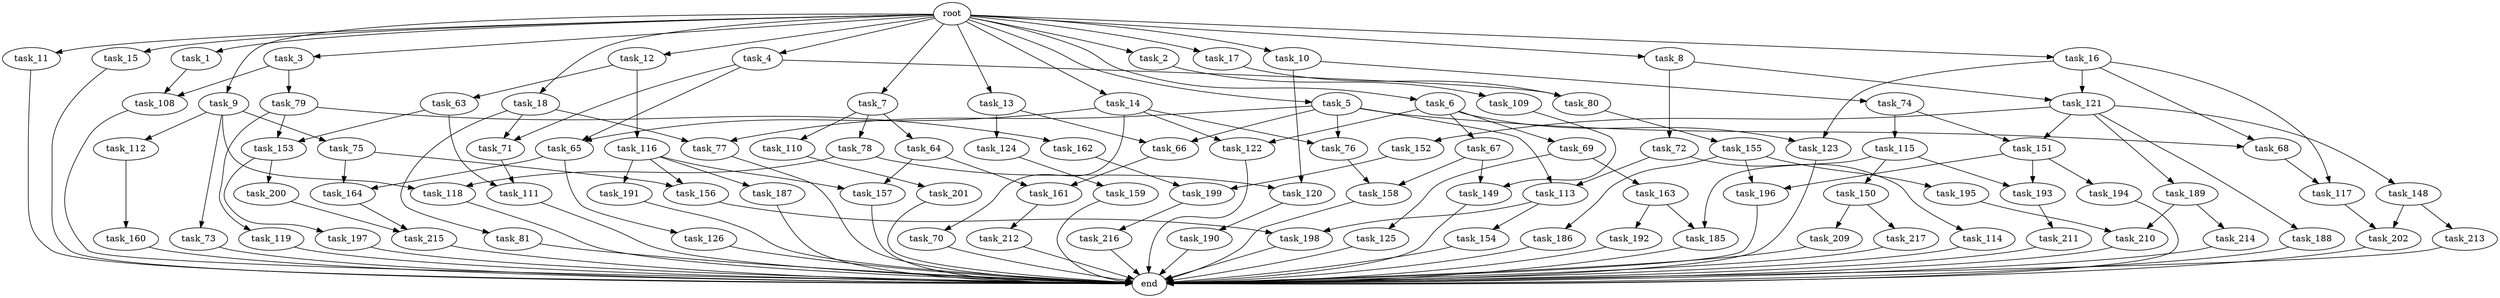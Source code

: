 digraph G {
  root [size="0.000000"];
  task_1 [size="1024.000000"];
  task_2 [size="1024.000000"];
  task_3 [size="1024.000000"];
  task_4 [size="1024.000000"];
  task_5 [size="1024.000000"];
  task_6 [size="1024.000000"];
  task_7 [size="1024.000000"];
  task_8 [size="1024.000000"];
  task_9 [size="1024.000000"];
  task_10 [size="1024.000000"];
  task_11 [size="1024.000000"];
  task_12 [size="1024.000000"];
  task_13 [size="1024.000000"];
  task_14 [size="1024.000000"];
  task_15 [size="1024.000000"];
  task_16 [size="1024.000000"];
  task_17 [size="1024.000000"];
  task_18 [size="1024.000000"];
  task_63 [size="695784701952.000000"];
  task_64 [size="695784701952.000000"];
  task_65 [size="1279900254208.000000"];
  task_66 [size="498216206336.000000"];
  task_67 [size="137438953472.000000"];
  task_68 [size="970662608896.000000"];
  task_69 [size="137438953472.000000"];
  task_70 [size="420906795008.000000"];
  task_71 [size="1073741824000.000000"];
  task_72 [size="77309411328.000000"];
  task_73 [size="549755813888.000000"];
  task_74 [size="858993459200.000000"];
  task_75 [size="549755813888.000000"];
  task_76 [size="841813590016.000000"];
  task_77 [size="635655159808.000000"];
  task_78 [size="695784701952.000000"];
  task_79 [size="420906795008.000000"];
  task_80 [size="893353197568.000000"];
  task_81 [size="214748364800.000000"];
  task_108 [size="558345748480.000000"];
  task_109 [size="858993459200.000000"];
  task_110 [size="695784701952.000000"];
  task_111 [size="446676598784.000000"];
  task_112 [size="549755813888.000000"];
  task_113 [size="970662608896.000000"];
  task_114 [size="549755813888.000000"];
  task_115 [size="695784701952.000000"];
  task_116 [size="695784701952.000000"];
  task_117 [size="584115552256.000000"];
  task_118 [size="764504178688.000000"];
  task_119 [size="137438953472.000000"];
  task_120 [size="1073741824000.000000"];
  task_121 [size="627065225216.000000"];
  task_122 [size="558345748480.000000"];
  task_123 [size="687194767360.000000"];
  task_124 [size="77309411328.000000"];
  task_125 [size="420906795008.000000"];
  task_126 [size="420906795008.000000"];
  task_148 [size="858993459200.000000"];
  task_149 [size="893353197568.000000"];
  task_150 [size="137438953472.000000"];
  task_151 [size="1554778161152.000000"];
  task_152 [size="858993459200.000000"];
  task_153 [size="446676598784.000000"];
  task_154 [size="77309411328.000000"];
  task_155 [size="77309411328.000000"];
  task_156 [size="154618822656.000000"];
  task_157 [size="154618822656.000000"];
  task_158 [size="730144440320.000000"];
  task_159 [size="695784701952.000000"];
  task_160 [size="77309411328.000000"];
  task_161 [size="154618822656.000000"];
  task_162 [size="137438953472.000000"];
  task_163 [size="420906795008.000000"];
  task_164 [size="498216206336.000000"];
  task_185 [size="687194767360.000000"];
  task_186 [size="137438953472.000000"];
  task_187 [size="77309411328.000000"];
  task_188 [size="858993459200.000000"];
  task_189 [size="858993459200.000000"];
  task_190 [size="858993459200.000000"];
  task_191 [size="77309411328.000000"];
  task_192 [size="549755813888.000000"];
  task_193 [size="687194767360.000000"];
  task_194 [size="549755813888.000000"];
  task_195 [size="137438953472.000000"];
  task_196 [size="687194767360.000000"];
  task_197 [size="695784701952.000000"];
  task_198 [size="936302870528.000000"];
  task_199 [size="773094113280.000000"];
  task_200 [size="695784701952.000000"];
  task_201 [size="420906795008.000000"];
  task_202 [size="214748364800.000000"];
  task_209 [size="214748364800.000000"];
  task_210 [size="764504178688.000000"];
  task_211 [size="137438953472.000000"];
  task_212 [size="77309411328.000000"];
  task_213 [size="137438953472.000000"];
  task_214 [size="214748364800.000000"];
  task_215 [size="498216206336.000000"];
  task_216 [size="420906795008.000000"];
  task_217 [size="214748364800.000000"];
  end [size="0.000000"];

  root -> task_1 [size="1.000000"];
  root -> task_2 [size="1.000000"];
  root -> task_3 [size="1.000000"];
  root -> task_4 [size="1.000000"];
  root -> task_5 [size="1.000000"];
  root -> task_6 [size="1.000000"];
  root -> task_7 [size="1.000000"];
  root -> task_8 [size="1.000000"];
  root -> task_9 [size="1.000000"];
  root -> task_10 [size="1.000000"];
  root -> task_11 [size="1.000000"];
  root -> task_12 [size="1.000000"];
  root -> task_13 [size="1.000000"];
  root -> task_14 [size="1.000000"];
  root -> task_15 [size="1.000000"];
  root -> task_16 [size="1.000000"];
  root -> task_17 [size="1.000000"];
  root -> task_18 [size="1.000000"];
  task_1 -> task_108 [size="134217728.000000"];
  task_2 -> task_109 [size="838860800.000000"];
  task_3 -> task_79 [size="411041792.000000"];
  task_3 -> task_108 [size="411041792.000000"];
  task_4 -> task_65 [size="838860800.000000"];
  task_4 -> task_71 [size="838860800.000000"];
  task_4 -> task_80 [size="838860800.000000"];
  task_5 -> task_66 [size="411041792.000000"];
  task_5 -> task_68 [size="411041792.000000"];
  task_5 -> task_76 [size="411041792.000000"];
  task_5 -> task_77 [size="411041792.000000"];
  task_5 -> task_113 [size="411041792.000000"];
  task_6 -> task_67 [size="134217728.000000"];
  task_6 -> task_69 [size="134217728.000000"];
  task_6 -> task_122 [size="134217728.000000"];
  task_6 -> task_123 [size="134217728.000000"];
  task_7 -> task_64 [size="679477248.000000"];
  task_7 -> task_78 [size="679477248.000000"];
  task_7 -> task_110 [size="679477248.000000"];
  task_8 -> task_72 [size="75497472.000000"];
  task_8 -> task_121 [size="75497472.000000"];
  task_9 -> task_73 [size="536870912.000000"];
  task_9 -> task_75 [size="536870912.000000"];
  task_9 -> task_112 [size="536870912.000000"];
  task_9 -> task_118 [size="536870912.000000"];
  task_10 -> task_74 [size="838860800.000000"];
  task_10 -> task_120 [size="838860800.000000"];
  task_11 -> end [size="1.000000"];
  task_12 -> task_63 [size="679477248.000000"];
  task_12 -> task_116 [size="679477248.000000"];
  task_13 -> task_66 [size="75497472.000000"];
  task_13 -> task_124 [size="75497472.000000"];
  task_14 -> task_65 [size="411041792.000000"];
  task_14 -> task_70 [size="411041792.000000"];
  task_14 -> task_76 [size="411041792.000000"];
  task_14 -> task_122 [size="411041792.000000"];
  task_15 -> end [size="1.000000"];
  task_16 -> task_68 [size="536870912.000000"];
  task_16 -> task_117 [size="536870912.000000"];
  task_16 -> task_121 [size="536870912.000000"];
  task_16 -> task_123 [size="536870912.000000"];
  task_17 -> task_80 [size="33554432.000000"];
  task_18 -> task_71 [size="209715200.000000"];
  task_18 -> task_77 [size="209715200.000000"];
  task_18 -> task_81 [size="209715200.000000"];
  task_63 -> task_111 [size="301989888.000000"];
  task_63 -> task_153 [size="301989888.000000"];
  task_64 -> task_157 [size="75497472.000000"];
  task_64 -> task_161 [size="75497472.000000"];
  task_65 -> task_126 [size="411041792.000000"];
  task_65 -> task_164 [size="411041792.000000"];
  task_66 -> task_161 [size="75497472.000000"];
  task_67 -> task_149 [size="33554432.000000"];
  task_67 -> task_158 [size="33554432.000000"];
  task_68 -> task_117 [size="33554432.000000"];
  task_69 -> task_125 [size="411041792.000000"];
  task_69 -> task_163 [size="411041792.000000"];
  task_70 -> end [size="1.000000"];
  task_71 -> task_111 [size="134217728.000000"];
  task_72 -> task_113 [size="536870912.000000"];
  task_72 -> task_114 [size="536870912.000000"];
  task_73 -> end [size="1.000000"];
  task_74 -> task_115 [size="679477248.000000"];
  task_74 -> task_151 [size="679477248.000000"];
  task_75 -> task_156 [size="75497472.000000"];
  task_75 -> task_164 [size="75497472.000000"];
  task_76 -> task_158 [size="679477248.000000"];
  task_77 -> end [size="1.000000"];
  task_78 -> task_118 [size="209715200.000000"];
  task_78 -> task_120 [size="209715200.000000"];
  task_79 -> task_119 [size="134217728.000000"];
  task_79 -> task_153 [size="134217728.000000"];
  task_79 -> task_162 [size="134217728.000000"];
  task_80 -> task_155 [size="75497472.000000"];
  task_81 -> end [size="1.000000"];
  task_108 -> end [size="1.000000"];
  task_109 -> task_149 [size="838860800.000000"];
  task_110 -> task_201 [size="411041792.000000"];
  task_111 -> end [size="1.000000"];
  task_112 -> task_160 [size="75497472.000000"];
  task_113 -> task_154 [size="75497472.000000"];
  task_113 -> task_198 [size="75497472.000000"];
  task_114 -> end [size="1.000000"];
  task_115 -> task_150 [size="134217728.000000"];
  task_115 -> task_185 [size="134217728.000000"];
  task_115 -> task_193 [size="134217728.000000"];
  task_116 -> task_156 [size="75497472.000000"];
  task_116 -> task_157 [size="75497472.000000"];
  task_116 -> task_187 [size="75497472.000000"];
  task_116 -> task_191 [size="75497472.000000"];
  task_117 -> task_202 [size="75497472.000000"];
  task_118 -> end [size="1.000000"];
  task_119 -> end [size="1.000000"];
  task_120 -> task_190 [size="838860800.000000"];
  task_121 -> task_148 [size="838860800.000000"];
  task_121 -> task_151 [size="838860800.000000"];
  task_121 -> task_152 [size="838860800.000000"];
  task_121 -> task_188 [size="838860800.000000"];
  task_121 -> task_189 [size="838860800.000000"];
  task_122 -> end [size="1.000000"];
  task_123 -> end [size="1.000000"];
  task_124 -> task_159 [size="679477248.000000"];
  task_125 -> end [size="1.000000"];
  task_126 -> end [size="1.000000"];
  task_148 -> task_202 [size="134217728.000000"];
  task_148 -> task_213 [size="134217728.000000"];
  task_149 -> end [size="1.000000"];
  task_150 -> task_209 [size="209715200.000000"];
  task_150 -> task_217 [size="209715200.000000"];
  task_151 -> task_193 [size="536870912.000000"];
  task_151 -> task_194 [size="536870912.000000"];
  task_151 -> task_196 [size="536870912.000000"];
  task_152 -> task_199 [size="679477248.000000"];
  task_153 -> task_197 [size="679477248.000000"];
  task_153 -> task_200 [size="679477248.000000"];
  task_154 -> end [size="1.000000"];
  task_155 -> task_186 [size="134217728.000000"];
  task_155 -> task_195 [size="134217728.000000"];
  task_155 -> task_196 [size="134217728.000000"];
  task_156 -> task_198 [size="838860800.000000"];
  task_157 -> end [size="1.000000"];
  task_158 -> end [size="1.000000"];
  task_159 -> end [size="1.000000"];
  task_160 -> end [size="1.000000"];
  task_161 -> task_212 [size="75497472.000000"];
  task_162 -> task_199 [size="75497472.000000"];
  task_163 -> task_185 [size="536870912.000000"];
  task_163 -> task_192 [size="536870912.000000"];
  task_164 -> task_215 [size="411041792.000000"];
  task_185 -> end [size="1.000000"];
  task_186 -> end [size="1.000000"];
  task_187 -> end [size="1.000000"];
  task_188 -> end [size="1.000000"];
  task_189 -> task_210 [size="209715200.000000"];
  task_189 -> task_214 [size="209715200.000000"];
  task_190 -> end [size="1.000000"];
  task_191 -> end [size="1.000000"];
  task_192 -> end [size="1.000000"];
  task_193 -> task_211 [size="134217728.000000"];
  task_194 -> end [size="1.000000"];
  task_195 -> task_210 [size="536870912.000000"];
  task_196 -> end [size="1.000000"];
  task_197 -> end [size="1.000000"];
  task_198 -> end [size="1.000000"];
  task_199 -> task_216 [size="411041792.000000"];
  task_200 -> task_215 [size="75497472.000000"];
  task_201 -> end [size="1.000000"];
  task_202 -> end [size="1.000000"];
  task_209 -> end [size="1.000000"];
  task_210 -> end [size="1.000000"];
  task_211 -> end [size="1.000000"];
  task_212 -> end [size="1.000000"];
  task_213 -> end [size="1.000000"];
  task_214 -> end [size="1.000000"];
  task_215 -> end [size="1.000000"];
  task_216 -> end [size="1.000000"];
  task_217 -> end [size="1.000000"];
}
